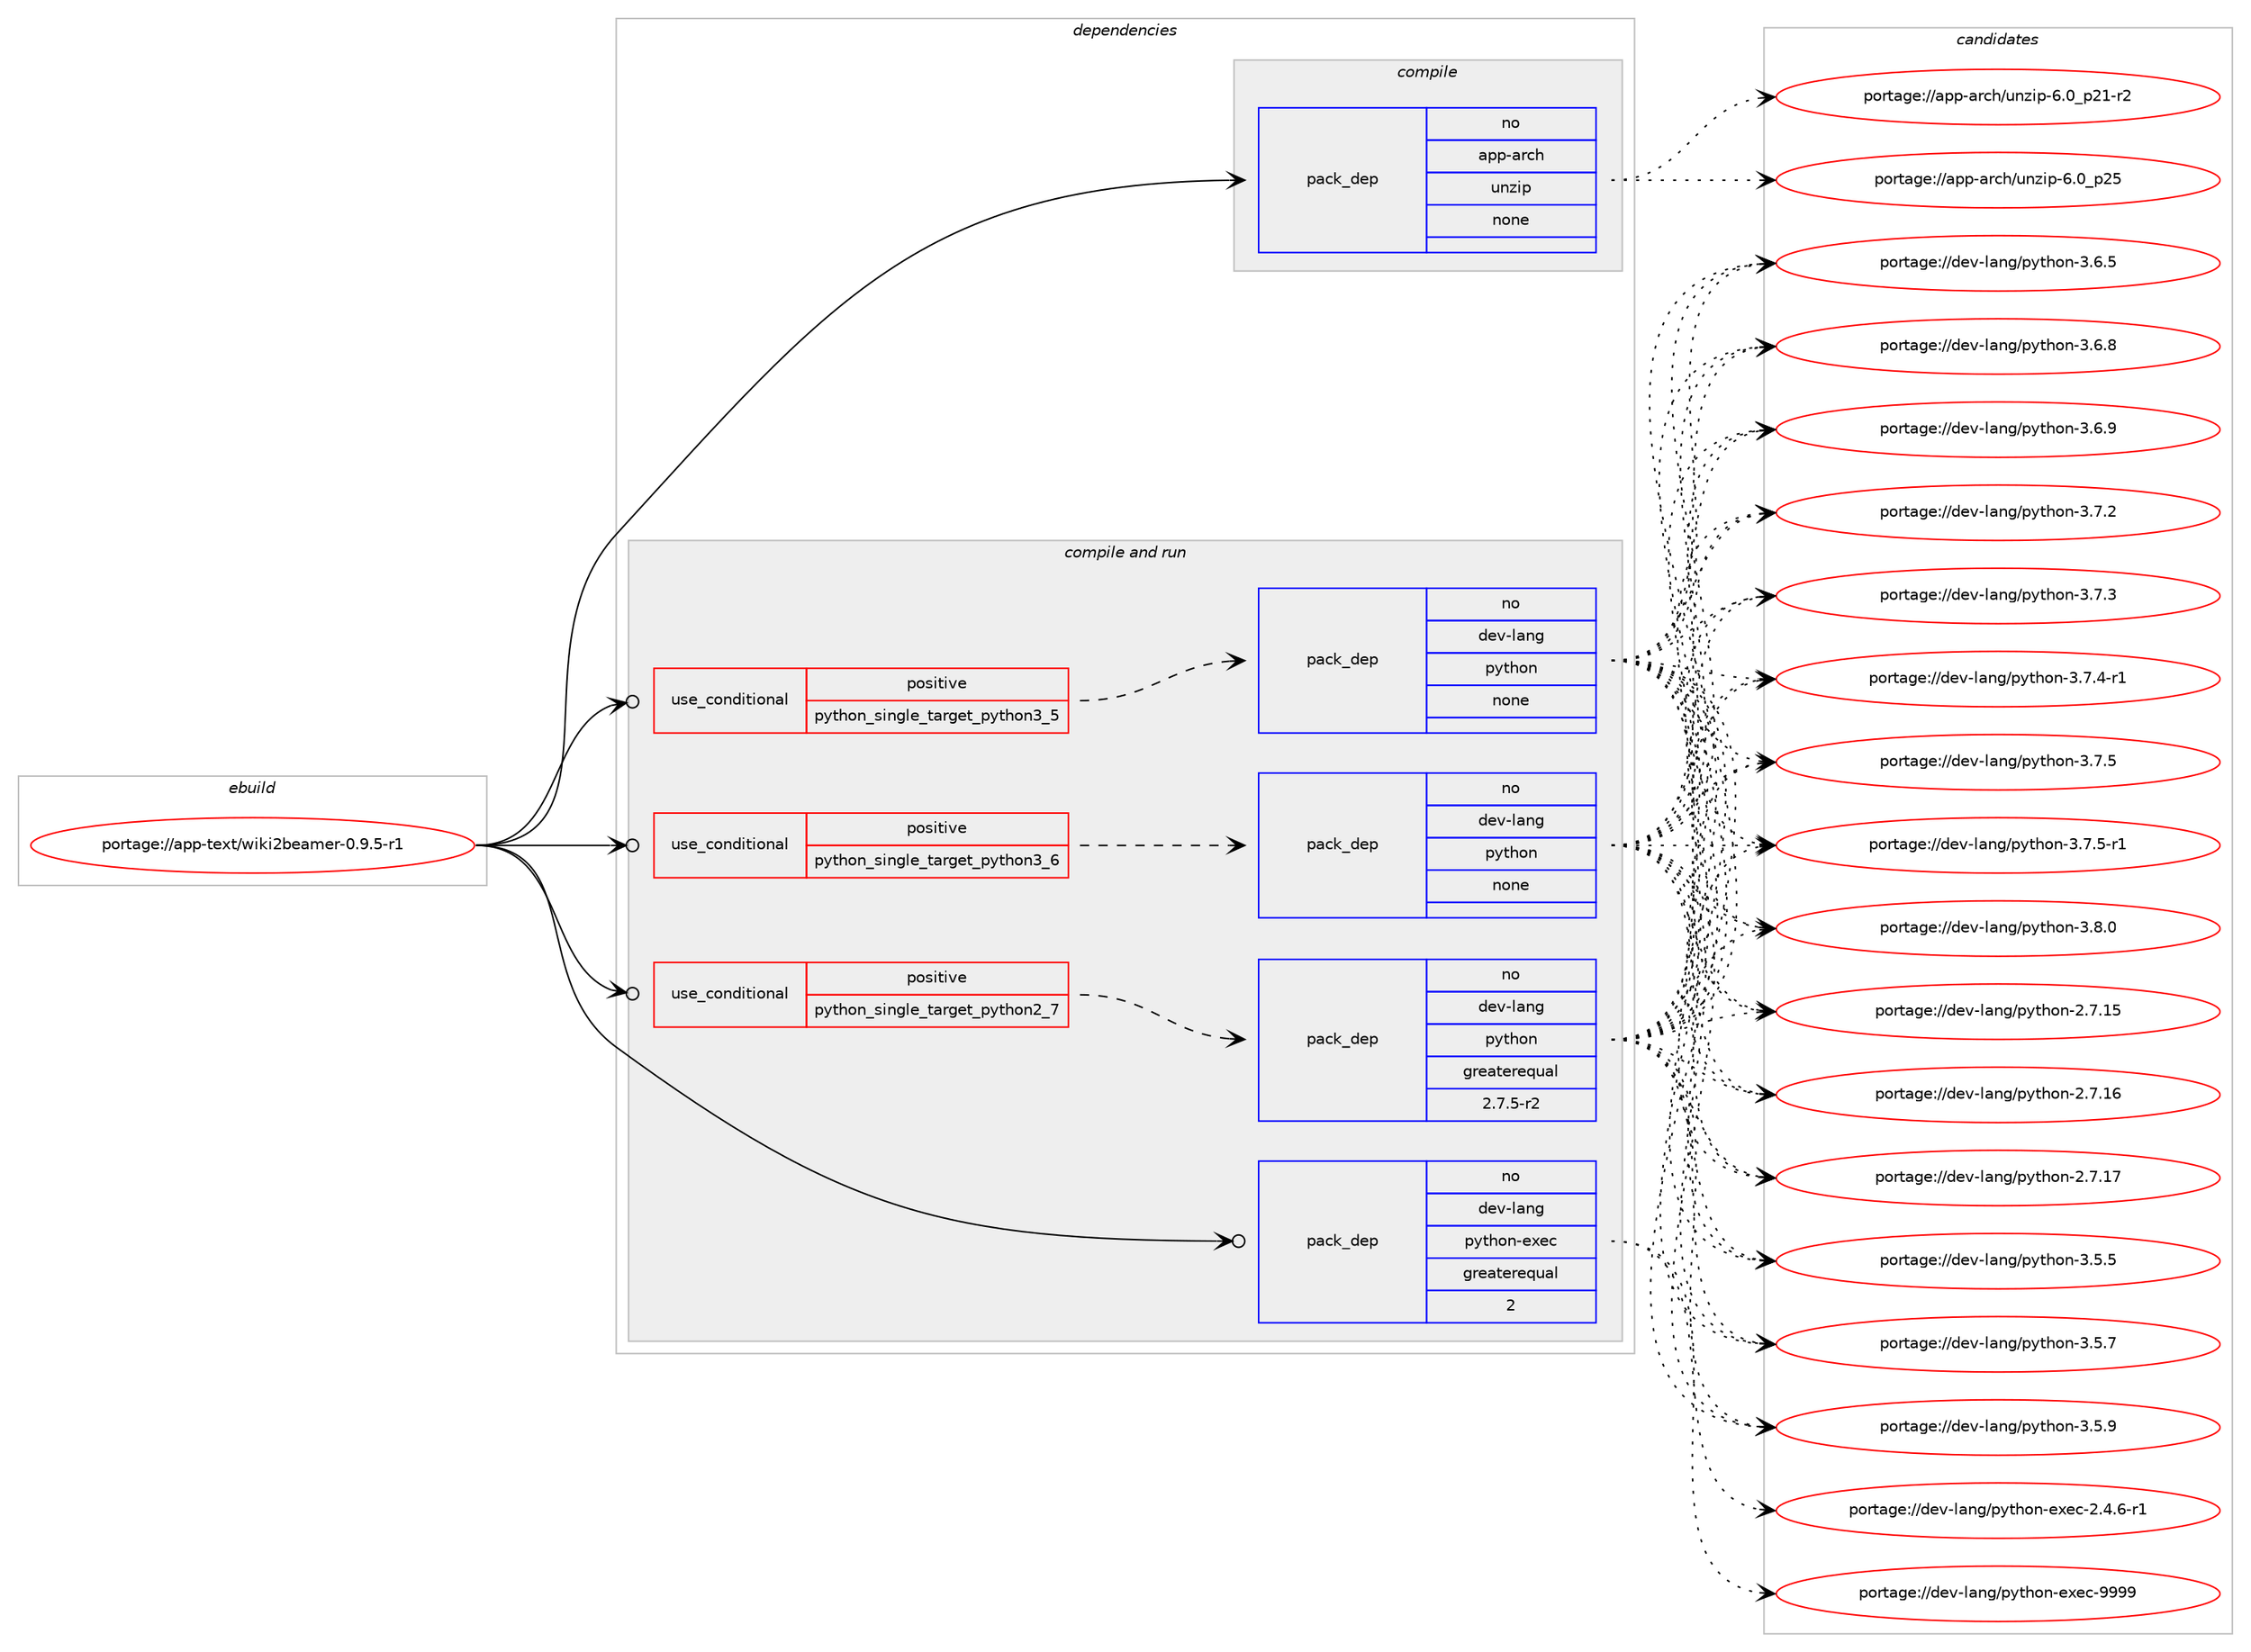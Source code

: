 digraph prolog {

# *************
# Graph options
# *************

newrank=true;
concentrate=true;
compound=true;
graph [rankdir=LR,fontname=Helvetica,fontsize=10,ranksep=1.5];#, ranksep=2.5, nodesep=0.2];
edge  [arrowhead=vee];
node  [fontname=Helvetica,fontsize=10];

# **********
# The ebuild
# **********

subgraph cluster_leftcol {
color=gray;
rank=same;
label=<<i>ebuild</i>>;
id [label="portage://app-text/wiki2beamer-0.9.5-r1", color=red, width=4, href="../app-text/wiki2beamer-0.9.5-r1.svg"];
}

# ****************
# The dependencies
# ****************

subgraph cluster_midcol {
color=gray;
label=<<i>dependencies</i>>;
subgraph cluster_compile {
fillcolor="#eeeeee";
style=filled;
label=<<i>compile</i>>;
subgraph pack36048 {
dependency48469 [label=<<TABLE BORDER="0" CELLBORDER="1" CELLSPACING="0" CELLPADDING="4" WIDTH="220"><TR><TD ROWSPAN="6" CELLPADDING="30">pack_dep</TD></TR><TR><TD WIDTH="110">no</TD></TR><TR><TD>app-arch</TD></TR><TR><TD>unzip</TD></TR><TR><TD>none</TD></TR><TR><TD></TD></TR></TABLE>>, shape=none, color=blue];
}
id:e -> dependency48469:w [weight=20,style="solid",arrowhead="vee"];
}
subgraph cluster_compileandrun {
fillcolor="#eeeeee";
style=filled;
label=<<i>compile and run</i>>;
subgraph cond11584 {
dependency48470 [label=<<TABLE BORDER="0" CELLBORDER="1" CELLSPACING="0" CELLPADDING="4"><TR><TD ROWSPAN="3" CELLPADDING="10">use_conditional</TD></TR><TR><TD>positive</TD></TR><TR><TD>python_single_target_python2_7</TD></TR></TABLE>>, shape=none, color=red];
subgraph pack36049 {
dependency48471 [label=<<TABLE BORDER="0" CELLBORDER="1" CELLSPACING="0" CELLPADDING="4" WIDTH="220"><TR><TD ROWSPAN="6" CELLPADDING="30">pack_dep</TD></TR><TR><TD WIDTH="110">no</TD></TR><TR><TD>dev-lang</TD></TR><TR><TD>python</TD></TR><TR><TD>greaterequal</TD></TR><TR><TD>2.7.5-r2</TD></TR></TABLE>>, shape=none, color=blue];
}
dependency48470:e -> dependency48471:w [weight=20,style="dashed",arrowhead="vee"];
}
id:e -> dependency48470:w [weight=20,style="solid",arrowhead="odotvee"];
subgraph cond11585 {
dependency48472 [label=<<TABLE BORDER="0" CELLBORDER="1" CELLSPACING="0" CELLPADDING="4"><TR><TD ROWSPAN="3" CELLPADDING="10">use_conditional</TD></TR><TR><TD>positive</TD></TR><TR><TD>python_single_target_python3_5</TD></TR></TABLE>>, shape=none, color=red];
subgraph pack36050 {
dependency48473 [label=<<TABLE BORDER="0" CELLBORDER="1" CELLSPACING="0" CELLPADDING="4" WIDTH="220"><TR><TD ROWSPAN="6" CELLPADDING="30">pack_dep</TD></TR><TR><TD WIDTH="110">no</TD></TR><TR><TD>dev-lang</TD></TR><TR><TD>python</TD></TR><TR><TD>none</TD></TR><TR><TD></TD></TR></TABLE>>, shape=none, color=blue];
}
dependency48472:e -> dependency48473:w [weight=20,style="dashed",arrowhead="vee"];
}
id:e -> dependency48472:w [weight=20,style="solid",arrowhead="odotvee"];
subgraph cond11586 {
dependency48474 [label=<<TABLE BORDER="0" CELLBORDER="1" CELLSPACING="0" CELLPADDING="4"><TR><TD ROWSPAN="3" CELLPADDING="10">use_conditional</TD></TR><TR><TD>positive</TD></TR><TR><TD>python_single_target_python3_6</TD></TR></TABLE>>, shape=none, color=red];
subgraph pack36051 {
dependency48475 [label=<<TABLE BORDER="0" CELLBORDER="1" CELLSPACING="0" CELLPADDING="4" WIDTH="220"><TR><TD ROWSPAN="6" CELLPADDING="30">pack_dep</TD></TR><TR><TD WIDTH="110">no</TD></TR><TR><TD>dev-lang</TD></TR><TR><TD>python</TD></TR><TR><TD>none</TD></TR><TR><TD></TD></TR></TABLE>>, shape=none, color=blue];
}
dependency48474:e -> dependency48475:w [weight=20,style="dashed",arrowhead="vee"];
}
id:e -> dependency48474:w [weight=20,style="solid",arrowhead="odotvee"];
subgraph pack36052 {
dependency48476 [label=<<TABLE BORDER="0" CELLBORDER="1" CELLSPACING="0" CELLPADDING="4" WIDTH="220"><TR><TD ROWSPAN="6" CELLPADDING="30">pack_dep</TD></TR><TR><TD WIDTH="110">no</TD></TR><TR><TD>dev-lang</TD></TR><TR><TD>python-exec</TD></TR><TR><TD>greaterequal</TD></TR><TR><TD>2</TD></TR></TABLE>>, shape=none, color=blue];
}
id:e -> dependency48476:w [weight=20,style="solid",arrowhead="odotvee"];
}
subgraph cluster_run {
fillcolor="#eeeeee";
style=filled;
label=<<i>run</i>>;
}
}

# **************
# The candidates
# **************

subgraph cluster_choices {
rank=same;
color=gray;
label=<<i>candidates</i>>;

subgraph choice36048 {
color=black;
nodesep=1;
choiceportage9711211245971149910447117110122105112455446489511250494511450 [label="portage://app-arch/unzip-6.0_p21-r2", color=red, width=4,href="../app-arch/unzip-6.0_p21-r2.svg"];
choiceportage971121124597114991044711711012210511245544648951125053 [label="portage://app-arch/unzip-6.0_p25", color=red, width=4,href="../app-arch/unzip-6.0_p25.svg"];
dependency48469:e -> choiceportage9711211245971149910447117110122105112455446489511250494511450:w [style=dotted,weight="100"];
dependency48469:e -> choiceportage971121124597114991044711711012210511245544648951125053:w [style=dotted,weight="100"];
}
subgraph choice36049 {
color=black;
nodesep=1;
choiceportage10010111845108971101034711212111610411111045504655464953 [label="portage://dev-lang/python-2.7.15", color=red, width=4,href="../dev-lang/python-2.7.15.svg"];
choiceportage10010111845108971101034711212111610411111045504655464954 [label="portage://dev-lang/python-2.7.16", color=red, width=4,href="../dev-lang/python-2.7.16.svg"];
choiceportage10010111845108971101034711212111610411111045504655464955 [label="portage://dev-lang/python-2.7.17", color=red, width=4,href="../dev-lang/python-2.7.17.svg"];
choiceportage100101118451089711010347112121116104111110455146534653 [label="portage://dev-lang/python-3.5.5", color=red, width=4,href="../dev-lang/python-3.5.5.svg"];
choiceportage100101118451089711010347112121116104111110455146534655 [label="portage://dev-lang/python-3.5.7", color=red, width=4,href="../dev-lang/python-3.5.7.svg"];
choiceportage100101118451089711010347112121116104111110455146534657 [label="portage://dev-lang/python-3.5.9", color=red, width=4,href="../dev-lang/python-3.5.9.svg"];
choiceportage100101118451089711010347112121116104111110455146544653 [label="portage://dev-lang/python-3.6.5", color=red, width=4,href="../dev-lang/python-3.6.5.svg"];
choiceportage100101118451089711010347112121116104111110455146544656 [label="portage://dev-lang/python-3.6.8", color=red, width=4,href="../dev-lang/python-3.6.8.svg"];
choiceportage100101118451089711010347112121116104111110455146544657 [label="portage://dev-lang/python-3.6.9", color=red, width=4,href="../dev-lang/python-3.6.9.svg"];
choiceportage100101118451089711010347112121116104111110455146554650 [label="portage://dev-lang/python-3.7.2", color=red, width=4,href="../dev-lang/python-3.7.2.svg"];
choiceportage100101118451089711010347112121116104111110455146554651 [label="portage://dev-lang/python-3.7.3", color=red, width=4,href="../dev-lang/python-3.7.3.svg"];
choiceportage1001011184510897110103471121211161041111104551465546524511449 [label="portage://dev-lang/python-3.7.4-r1", color=red, width=4,href="../dev-lang/python-3.7.4-r1.svg"];
choiceportage100101118451089711010347112121116104111110455146554653 [label="portage://dev-lang/python-3.7.5", color=red, width=4,href="../dev-lang/python-3.7.5.svg"];
choiceportage1001011184510897110103471121211161041111104551465546534511449 [label="portage://dev-lang/python-3.7.5-r1", color=red, width=4,href="../dev-lang/python-3.7.5-r1.svg"];
choiceportage100101118451089711010347112121116104111110455146564648 [label="portage://dev-lang/python-3.8.0", color=red, width=4,href="../dev-lang/python-3.8.0.svg"];
dependency48471:e -> choiceportage10010111845108971101034711212111610411111045504655464953:w [style=dotted,weight="100"];
dependency48471:e -> choiceportage10010111845108971101034711212111610411111045504655464954:w [style=dotted,weight="100"];
dependency48471:e -> choiceportage10010111845108971101034711212111610411111045504655464955:w [style=dotted,weight="100"];
dependency48471:e -> choiceportage100101118451089711010347112121116104111110455146534653:w [style=dotted,weight="100"];
dependency48471:e -> choiceportage100101118451089711010347112121116104111110455146534655:w [style=dotted,weight="100"];
dependency48471:e -> choiceportage100101118451089711010347112121116104111110455146534657:w [style=dotted,weight="100"];
dependency48471:e -> choiceportage100101118451089711010347112121116104111110455146544653:w [style=dotted,weight="100"];
dependency48471:e -> choiceportage100101118451089711010347112121116104111110455146544656:w [style=dotted,weight="100"];
dependency48471:e -> choiceportage100101118451089711010347112121116104111110455146544657:w [style=dotted,weight="100"];
dependency48471:e -> choiceportage100101118451089711010347112121116104111110455146554650:w [style=dotted,weight="100"];
dependency48471:e -> choiceportage100101118451089711010347112121116104111110455146554651:w [style=dotted,weight="100"];
dependency48471:e -> choiceportage1001011184510897110103471121211161041111104551465546524511449:w [style=dotted,weight="100"];
dependency48471:e -> choiceportage100101118451089711010347112121116104111110455146554653:w [style=dotted,weight="100"];
dependency48471:e -> choiceportage1001011184510897110103471121211161041111104551465546534511449:w [style=dotted,weight="100"];
dependency48471:e -> choiceportage100101118451089711010347112121116104111110455146564648:w [style=dotted,weight="100"];
}
subgraph choice36050 {
color=black;
nodesep=1;
choiceportage10010111845108971101034711212111610411111045504655464953 [label="portage://dev-lang/python-2.7.15", color=red, width=4,href="../dev-lang/python-2.7.15.svg"];
choiceportage10010111845108971101034711212111610411111045504655464954 [label="portage://dev-lang/python-2.7.16", color=red, width=4,href="../dev-lang/python-2.7.16.svg"];
choiceportage10010111845108971101034711212111610411111045504655464955 [label="portage://dev-lang/python-2.7.17", color=red, width=4,href="../dev-lang/python-2.7.17.svg"];
choiceportage100101118451089711010347112121116104111110455146534653 [label="portage://dev-lang/python-3.5.5", color=red, width=4,href="../dev-lang/python-3.5.5.svg"];
choiceportage100101118451089711010347112121116104111110455146534655 [label="portage://dev-lang/python-3.5.7", color=red, width=4,href="../dev-lang/python-3.5.7.svg"];
choiceportage100101118451089711010347112121116104111110455146534657 [label="portage://dev-lang/python-3.5.9", color=red, width=4,href="../dev-lang/python-3.5.9.svg"];
choiceportage100101118451089711010347112121116104111110455146544653 [label="portage://dev-lang/python-3.6.5", color=red, width=4,href="../dev-lang/python-3.6.5.svg"];
choiceportage100101118451089711010347112121116104111110455146544656 [label="portage://dev-lang/python-3.6.8", color=red, width=4,href="../dev-lang/python-3.6.8.svg"];
choiceportage100101118451089711010347112121116104111110455146544657 [label="portage://dev-lang/python-3.6.9", color=red, width=4,href="../dev-lang/python-3.6.9.svg"];
choiceportage100101118451089711010347112121116104111110455146554650 [label="portage://dev-lang/python-3.7.2", color=red, width=4,href="../dev-lang/python-3.7.2.svg"];
choiceportage100101118451089711010347112121116104111110455146554651 [label="portage://dev-lang/python-3.7.3", color=red, width=4,href="../dev-lang/python-3.7.3.svg"];
choiceportage1001011184510897110103471121211161041111104551465546524511449 [label="portage://dev-lang/python-3.7.4-r1", color=red, width=4,href="../dev-lang/python-3.7.4-r1.svg"];
choiceportage100101118451089711010347112121116104111110455146554653 [label="portage://dev-lang/python-3.7.5", color=red, width=4,href="../dev-lang/python-3.7.5.svg"];
choiceportage1001011184510897110103471121211161041111104551465546534511449 [label="portage://dev-lang/python-3.7.5-r1", color=red, width=4,href="../dev-lang/python-3.7.5-r1.svg"];
choiceportage100101118451089711010347112121116104111110455146564648 [label="portage://dev-lang/python-3.8.0", color=red, width=4,href="../dev-lang/python-3.8.0.svg"];
dependency48473:e -> choiceportage10010111845108971101034711212111610411111045504655464953:w [style=dotted,weight="100"];
dependency48473:e -> choiceportage10010111845108971101034711212111610411111045504655464954:w [style=dotted,weight="100"];
dependency48473:e -> choiceportage10010111845108971101034711212111610411111045504655464955:w [style=dotted,weight="100"];
dependency48473:e -> choiceportage100101118451089711010347112121116104111110455146534653:w [style=dotted,weight="100"];
dependency48473:e -> choiceportage100101118451089711010347112121116104111110455146534655:w [style=dotted,weight="100"];
dependency48473:e -> choiceportage100101118451089711010347112121116104111110455146534657:w [style=dotted,weight="100"];
dependency48473:e -> choiceportage100101118451089711010347112121116104111110455146544653:w [style=dotted,weight="100"];
dependency48473:e -> choiceportage100101118451089711010347112121116104111110455146544656:w [style=dotted,weight="100"];
dependency48473:e -> choiceportage100101118451089711010347112121116104111110455146544657:w [style=dotted,weight="100"];
dependency48473:e -> choiceportage100101118451089711010347112121116104111110455146554650:w [style=dotted,weight="100"];
dependency48473:e -> choiceportage100101118451089711010347112121116104111110455146554651:w [style=dotted,weight="100"];
dependency48473:e -> choiceportage1001011184510897110103471121211161041111104551465546524511449:w [style=dotted,weight="100"];
dependency48473:e -> choiceportage100101118451089711010347112121116104111110455146554653:w [style=dotted,weight="100"];
dependency48473:e -> choiceportage1001011184510897110103471121211161041111104551465546534511449:w [style=dotted,weight="100"];
dependency48473:e -> choiceportage100101118451089711010347112121116104111110455146564648:w [style=dotted,weight="100"];
}
subgraph choice36051 {
color=black;
nodesep=1;
choiceportage10010111845108971101034711212111610411111045504655464953 [label="portage://dev-lang/python-2.7.15", color=red, width=4,href="../dev-lang/python-2.7.15.svg"];
choiceportage10010111845108971101034711212111610411111045504655464954 [label="portage://dev-lang/python-2.7.16", color=red, width=4,href="../dev-lang/python-2.7.16.svg"];
choiceportage10010111845108971101034711212111610411111045504655464955 [label="portage://dev-lang/python-2.7.17", color=red, width=4,href="../dev-lang/python-2.7.17.svg"];
choiceportage100101118451089711010347112121116104111110455146534653 [label="portage://dev-lang/python-3.5.5", color=red, width=4,href="../dev-lang/python-3.5.5.svg"];
choiceportage100101118451089711010347112121116104111110455146534655 [label="portage://dev-lang/python-3.5.7", color=red, width=4,href="../dev-lang/python-3.5.7.svg"];
choiceportage100101118451089711010347112121116104111110455146534657 [label="portage://dev-lang/python-3.5.9", color=red, width=4,href="../dev-lang/python-3.5.9.svg"];
choiceportage100101118451089711010347112121116104111110455146544653 [label="portage://dev-lang/python-3.6.5", color=red, width=4,href="../dev-lang/python-3.6.5.svg"];
choiceportage100101118451089711010347112121116104111110455146544656 [label="portage://dev-lang/python-3.6.8", color=red, width=4,href="../dev-lang/python-3.6.8.svg"];
choiceportage100101118451089711010347112121116104111110455146544657 [label="portage://dev-lang/python-3.6.9", color=red, width=4,href="../dev-lang/python-3.6.9.svg"];
choiceportage100101118451089711010347112121116104111110455146554650 [label="portage://dev-lang/python-3.7.2", color=red, width=4,href="../dev-lang/python-3.7.2.svg"];
choiceportage100101118451089711010347112121116104111110455146554651 [label="portage://dev-lang/python-3.7.3", color=red, width=4,href="../dev-lang/python-3.7.3.svg"];
choiceportage1001011184510897110103471121211161041111104551465546524511449 [label="portage://dev-lang/python-3.7.4-r1", color=red, width=4,href="../dev-lang/python-3.7.4-r1.svg"];
choiceportage100101118451089711010347112121116104111110455146554653 [label="portage://dev-lang/python-3.7.5", color=red, width=4,href="../dev-lang/python-3.7.5.svg"];
choiceportage1001011184510897110103471121211161041111104551465546534511449 [label="portage://dev-lang/python-3.7.5-r1", color=red, width=4,href="../dev-lang/python-3.7.5-r1.svg"];
choiceportage100101118451089711010347112121116104111110455146564648 [label="portage://dev-lang/python-3.8.0", color=red, width=4,href="../dev-lang/python-3.8.0.svg"];
dependency48475:e -> choiceportage10010111845108971101034711212111610411111045504655464953:w [style=dotted,weight="100"];
dependency48475:e -> choiceportage10010111845108971101034711212111610411111045504655464954:w [style=dotted,weight="100"];
dependency48475:e -> choiceportage10010111845108971101034711212111610411111045504655464955:w [style=dotted,weight="100"];
dependency48475:e -> choiceportage100101118451089711010347112121116104111110455146534653:w [style=dotted,weight="100"];
dependency48475:e -> choiceportage100101118451089711010347112121116104111110455146534655:w [style=dotted,weight="100"];
dependency48475:e -> choiceportage100101118451089711010347112121116104111110455146534657:w [style=dotted,weight="100"];
dependency48475:e -> choiceportage100101118451089711010347112121116104111110455146544653:w [style=dotted,weight="100"];
dependency48475:e -> choiceportage100101118451089711010347112121116104111110455146544656:w [style=dotted,weight="100"];
dependency48475:e -> choiceportage100101118451089711010347112121116104111110455146544657:w [style=dotted,weight="100"];
dependency48475:e -> choiceportage100101118451089711010347112121116104111110455146554650:w [style=dotted,weight="100"];
dependency48475:e -> choiceportage100101118451089711010347112121116104111110455146554651:w [style=dotted,weight="100"];
dependency48475:e -> choiceportage1001011184510897110103471121211161041111104551465546524511449:w [style=dotted,weight="100"];
dependency48475:e -> choiceportage100101118451089711010347112121116104111110455146554653:w [style=dotted,weight="100"];
dependency48475:e -> choiceportage1001011184510897110103471121211161041111104551465546534511449:w [style=dotted,weight="100"];
dependency48475:e -> choiceportage100101118451089711010347112121116104111110455146564648:w [style=dotted,weight="100"];
}
subgraph choice36052 {
color=black;
nodesep=1;
choiceportage10010111845108971101034711212111610411111045101120101994550465246544511449 [label="portage://dev-lang/python-exec-2.4.6-r1", color=red, width=4,href="../dev-lang/python-exec-2.4.6-r1.svg"];
choiceportage10010111845108971101034711212111610411111045101120101994557575757 [label="portage://dev-lang/python-exec-9999", color=red, width=4,href="../dev-lang/python-exec-9999.svg"];
dependency48476:e -> choiceportage10010111845108971101034711212111610411111045101120101994550465246544511449:w [style=dotted,weight="100"];
dependency48476:e -> choiceportage10010111845108971101034711212111610411111045101120101994557575757:w [style=dotted,weight="100"];
}
}

}
